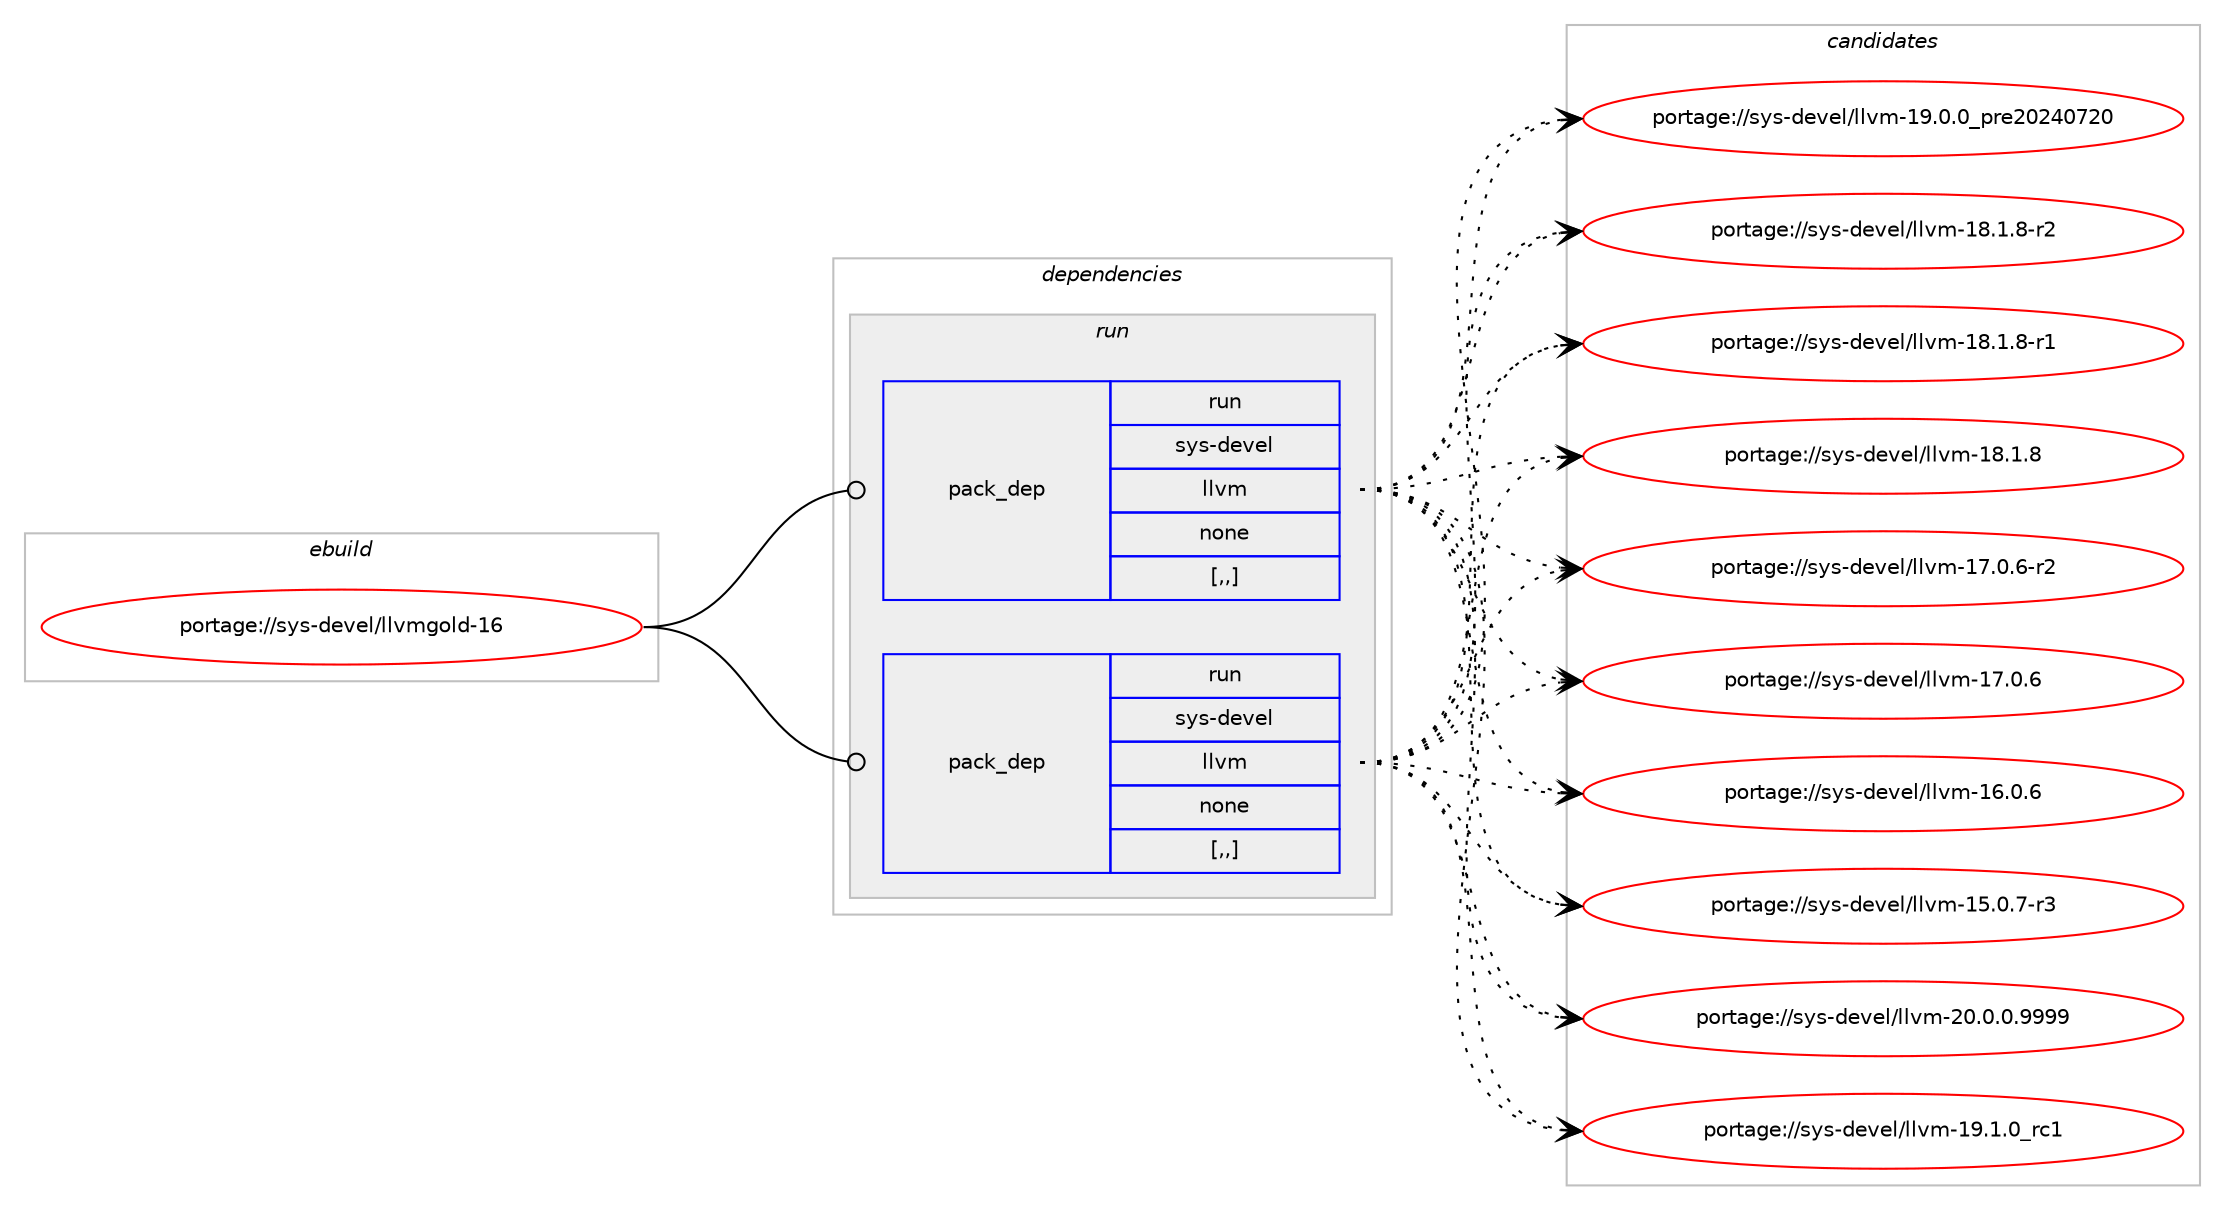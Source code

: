 digraph prolog {

# *************
# Graph options
# *************

newrank=true;
concentrate=true;
compound=true;
graph [rankdir=LR,fontname=Helvetica,fontsize=10,ranksep=1.5];#, ranksep=2.5, nodesep=0.2];
edge  [arrowhead=vee];
node  [fontname=Helvetica,fontsize=10];

# **********
# The ebuild
# **********

subgraph cluster_leftcol {
color=gray;
label=<<i>ebuild</i>>;
id [label="portage://sys-devel/llvmgold-16", color=red, width=4, href="../sys-devel/llvmgold-16.svg"];
}

# ****************
# The dependencies
# ****************

subgraph cluster_midcol {
color=gray;
label=<<i>dependencies</i>>;
subgraph cluster_compile {
fillcolor="#eeeeee";
style=filled;
label=<<i>compile</i>>;
}
subgraph cluster_compileandrun {
fillcolor="#eeeeee";
style=filled;
label=<<i>compile and run</i>>;
}
subgraph cluster_run {
fillcolor="#eeeeee";
style=filled;
label=<<i>run</i>>;
subgraph pack315965 {
dependency434631 [label=<<TABLE BORDER="0" CELLBORDER="1" CELLSPACING="0" CELLPADDING="4" WIDTH="220"><TR><TD ROWSPAN="6" CELLPADDING="30">pack_dep</TD></TR><TR><TD WIDTH="110">run</TD></TR><TR><TD>sys-devel</TD></TR><TR><TD>llvm</TD></TR><TR><TD>none</TD></TR><TR><TD>[,,]</TD></TR></TABLE>>, shape=none, color=blue];
}
id:e -> dependency434631:w [weight=20,style="solid",arrowhead="odot"];
subgraph pack315966 {
dependency434632 [label=<<TABLE BORDER="0" CELLBORDER="1" CELLSPACING="0" CELLPADDING="4" WIDTH="220"><TR><TD ROWSPAN="6" CELLPADDING="30">pack_dep</TD></TR><TR><TD WIDTH="110">run</TD></TR><TR><TD>sys-devel</TD></TR><TR><TD>llvm</TD></TR><TR><TD>none</TD></TR><TR><TD>[,,]</TD></TR></TABLE>>, shape=none, color=blue];
}
id:e -> dependency434632:w [weight=20,style="solid",arrowhead="odot"];
}
}

# **************
# The candidates
# **************

subgraph cluster_choices {
rank=same;
color=gray;
label=<<i>candidates</i>>;

subgraph choice315965 {
color=black;
nodesep=1;
choice1151211154510010111810110847108108118109455048464846484657575757 [label="portage://sys-devel/llvm-20.0.0.9999", color=red, width=4,href="../sys-devel/llvm-20.0.0.9999.svg"];
choice115121115451001011181011084710810811810945495746494648951149949 [label="portage://sys-devel/llvm-19.1.0_rc1", color=red, width=4,href="../sys-devel/llvm-19.1.0_rc1.svg"];
choice115121115451001011181011084710810811810945495746484648951121141015048505248555048 [label="portage://sys-devel/llvm-19.0.0_pre20240720", color=red, width=4,href="../sys-devel/llvm-19.0.0_pre20240720.svg"];
choice1151211154510010111810110847108108118109454956464946564511450 [label="portage://sys-devel/llvm-18.1.8-r2", color=red, width=4,href="../sys-devel/llvm-18.1.8-r2.svg"];
choice1151211154510010111810110847108108118109454956464946564511449 [label="portage://sys-devel/llvm-18.1.8-r1", color=red, width=4,href="../sys-devel/llvm-18.1.8-r1.svg"];
choice115121115451001011181011084710810811810945495646494656 [label="portage://sys-devel/llvm-18.1.8", color=red, width=4,href="../sys-devel/llvm-18.1.8.svg"];
choice1151211154510010111810110847108108118109454955464846544511450 [label="portage://sys-devel/llvm-17.0.6-r2", color=red, width=4,href="../sys-devel/llvm-17.0.6-r2.svg"];
choice115121115451001011181011084710810811810945495546484654 [label="portage://sys-devel/llvm-17.0.6", color=red, width=4,href="../sys-devel/llvm-17.0.6.svg"];
choice115121115451001011181011084710810811810945495446484654 [label="portage://sys-devel/llvm-16.0.6", color=red, width=4,href="../sys-devel/llvm-16.0.6.svg"];
choice1151211154510010111810110847108108118109454953464846554511451 [label="portage://sys-devel/llvm-15.0.7-r3", color=red, width=4,href="../sys-devel/llvm-15.0.7-r3.svg"];
dependency434631:e -> choice1151211154510010111810110847108108118109455048464846484657575757:w [style=dotted,weight="100"];
dependency434631:e -> choice115121115451001011181011084710810811810945495746494648951149949:w [style=dotted,weight="100"];
dependency434631:e -> choice115121115451001011181011084710810811810945495746484648951121141015048505248555048:w [style=dotted,weight="100"];
dependency434631:e -> choice1151211154510010111810110847108108118109454956464946564511450:w [style=dotted,weight="100"];
dependency434631:e -> choice1151211154510010111810110847108108118109454956464946564511449:w [style=dotted,weight="100"];
dependency434631:e -> choice115121115451001011181011084710810811810945495646494656:w [style=dotted,weight="100"];
dependency434631:e -> choice1151211154510010111810110847108108118109454955464846544511450:w [style=dotted,weight="100"];
dependency434631:e -> choice115121115451001011181011084710810811810945495546484654:w [style=dotted,weight="100"];
dependency434631:e -> choice115121115451001011181011084710810811810945495446484654:w [style=dotted,weight="100"];
dependency434631:e -> choice1151211154510010111810110847108108118109454953464846554511451:w [style=dotted,weight="100"];
}
subgraph choice315966 {
color=black;
nodesep=1;
choice1151211154510010111810110847108108118109455048464846484657575757 [label="portage://sys-devel/llvm-20.0.0.9999", color=red, width=4,href="../sys-devel/llvm-20.0.0.9999.svg"];
choice115121115451001011181011084710810811810945495746494648951149949 [label="portage://sys-devel/llvm-19.1.0_rc1", color=red, width=4,href="../sys-devel/llvm-19.1.0_rc1.svg"];
choice115121115451001011181011084710810811810945495746484648951121141015048505248555048 [label="portage://sys-devel/llvm-19.0.0_pre20240720", color=red, width=4,href="../sys-devel/llvm-19.0.0_pre20240720.svg"];
choice1151211154510010111810110847108108118109454956464946564511450 [label="portage://sys-devel/llvm-18.1.8-r2", color=red, width=4,href="../sys-devel/llvm-18.1.8-r2.svg"];
choice1151211154510010111810110847108108118109454956464946564511449 [label="portage://sys-devel/llvm-18.1.8-r1", color=red, width=4,href="../sys-devel/llvm-18.1.8-r1.svg"];
choice115121115451001011181011084710810811810945495646494656 [label="portage://sys-devel/llvm-18.1.8", color=red, width=4,href="../sys-devel/llvm-18.1.8.svg"];
choice1151211154510010111810110847108108118109454955464846544511450 [label="portage://sys-devel/llvm-17.0.6-r2", color=red, width=4,href="../sys-devel/llvm-17.0.6-r2.svg"];
choice115121115451001011181011084710810811810945495546484654 [label="portage://sys-devel/llvm-17.0.6", color=red, width=4,href="../sys-devel/llvm-17.0.6.svg"];
choice115121115451001011181011084710810811810945495446484654 [label="portage://sys-devel/llvm-16.0.6", color=red, width=4,href="../sys-devel/llvm-16.0.6.svg"];
choice1151211154510010111810110847108108118109454953464846554511451 [label="portage://sys-devel/llvm-15.0.7-r3", color=red, width=4,href="../sys-devel/llvm-15.0.7-r3.svg"];
dependency434632:e -> choice1151211154510010111810110847108108118109455048464846484657575757:w [style=dotted,weight="100"];
dependency434632:e -> choice115121115451001011181011084710810811810945495746494648951149949:w [style=dotted,weight="100"];
dependency434632:e -> choice115121115451001011181011084710810811810945495746484648951121141015048505248555048:w [style=dotted,weight="100"];
dependency434632:e -> choice1151211154510010111810110847108108118109454956464946564511450:w [style=dotted,weight="100"];
dependency434632:e -> choice1151211154510010111810110847108108118109454956464946564511449:w [style=dotted,weight="100"];
dependency434632:e -> choice115121115451001011181011084710810811810945495646494656:w [style=dotted,weight="100"];
dependency434632:e -> choice1151211154510010111810110847108108118109454955464846544511450:w [style=dotted,weight="100"];
dependency434632:e -> choice115121115451001011181011084710810811810945495546484654:w [style=dotted,weight="100"];
dependency434632:e -> choice115121115451001011181011084710810811810945495446484654:w [style=dotted,weight="100"];
dependency434632:e -> choice1151211154510010111810110847108108118109454953464846554511451:w [style=dotted,weight="100"];
}
}

}
